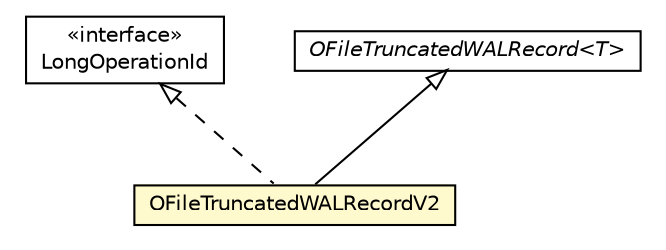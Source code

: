 #!/usr/local/bin/dot
#
# Class diagram 
# Generated by UMLGraph version R5_6-24-gf6e263 (http://www.umlgraph.org/)
#

digraph G {
	edge [fontname="Helvetica",fontsize=10,labelfontname="Helvetica",labelfontsize=10];
	node [fontname="Helvetica",fontsize=10,shape=plaintext];
	nodesep=0.25;
	ranksep=0.5;
	// com.orientechnologies.orient.core.storage.impl.local.paginated.wal.LongOperationId
	c3367790 [label=<<table title="com.orientechnologies.orient.core.storage.impl.local.paginated.wal.LongOperationId" border="0" cellborder="1" cellspacing="0" cellpadding="2" port="p" href="./LongOperationId.html">
		<tr><td><table border="0" cellspacing="0" cellpadding="1">
<tr><td align="center" balign="center"> &#171;interface&#187; </td></tr>
<tr><td align="center" balign="center"> LongOperationId </td></tr>
		</table></td></tr>
		</table>>, URL="./LongOperationId.html", fontname="Helvetica", fontcolor="black", fontsize=10.0];
	// com.orientechnologies.orient.core.storage.impl.local.paginated.wal.OFileTruncatedWALRecordV2
	c3367802 [label=<<table title="com.orientechnologies.orient.core.storage.impl.local.paginated.wal.OFileTruncatedWALRecordV2" border="0" cellborder="1" cellspacing="0" cellpadding="2" port="p" bgcolor="lemonChiffon" href="./OFileTruncatedWALRecordV2.html">
		<tr><td><table border="0" cellspacing="0" cellpadding="1">
<tr><td align="center" balign="center"> OFileTruncatedWALRecordV2 </td></tr>
		</table></td></tr>
		</table>>, URL="./OFileTruncatedWALRecordV2.html", fontname="Helvetica", fontcolor="black", fontsize=10.0];
	// com.orientechnologies.orient.core.storage.impl.local.paginated.wal.OFileTruncatedWALRecord<T>
	c3367822 [label=<<table title="com.orientechnologies.orient.core.storage.impl.local.paginated.wal.OFileTruncatedWALRecord" border="0" cellborder="1" cellspacing="0" cellpadding="2" port="p" href="./OFileTruncatedWALRecord.html">
		<tr><td><table border="0" cellspacing="0" cellpadding="1">
<tr><td align="center" balign="center"><font face="Helvetica-Oblique"> OFileTruncatedWALRecord&lt;T&gt; </font></td></tr>
		</table></td></tr>
		</table>>, URL="./OFileTruncatedWALRecord.html", fontname="Helvetica", fontcolor="black", fontsize=10.0];
	//com.orientechnologies.orient.core.storage.impl.local.paginated.wal.OFileTruncatedWALRecordV2 extends com.orientechnologies.orient.core.storage.impl.local.paginated.wal.OFileTruncatedWALRecord<java.lang.Long>
	c3367822:p -> c3367802:p [dir=back,arrowtail=empty];
	//com.orientechnologies.orient.core.storage.impl.local.paginated.wal.OFileTruncatedWALRecordV2 implements com.orientechnologies.orient.core.storage.impl.local.paginated.wal.LongOperationId
	c3367790:p -> c3367802:p [dir=back,arrowtail=empty,style=dashed];
}

